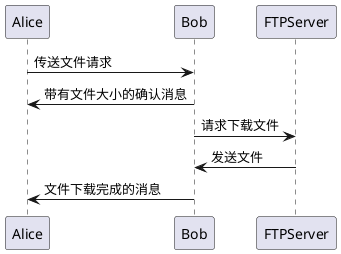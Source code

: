 !define MathJaxURL https://cdnjs.cloudflare.com/ajax/libs/mathjax/2.7.5/MathJax.js?config=TeX-AMS_CHTML

@startuml AAA
Alice -> Bob: 传送文件请求
Bob -> Alice: 带有文件大小的确认消息
Bob -> FTPServer: 请求下载文件
FTPServer -> Bob: 发送文件
Bob -> Alice: 文件下载完成的消息
@enduml

@startuml 类图
class Animal{
- age: int
- name: string
+ eat()
+ sleep()
+ makeSound()
}

class Dog{
- breed: string
+ wagTail()
}

class Cat{
- furColor: string
+ purr()
}

Animal <|-- Dog
Animal <|-- Cat
@enduml

@startuml LaTex
class Math{
  + pi:double
}

class Circle{
  - radius:double
  + area():double
}

Math <|-- Circle

Circle -> Math : pi = 3.14...

class Test{
  + main(String[] args)
}
Test -> Circle : c = new Circle()
Test -> c : area() tex(\pi^2S)
@enduml
